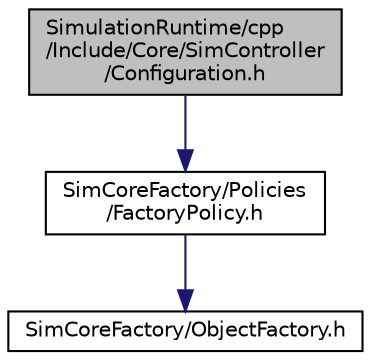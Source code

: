 digraph "SimulationRuntime/cpp/Include/Core/SimController/Configuration.h"
{
  edge [fontname="Helvetica",fontsize="10",labelfontname="Helvetica",labelfontsize="10"];
  node [fontname="Helvetica",fontsize="10",shape=record];
  Node0 [label="SimulationRuntime/cpp\l/Include/Core/SimController\l/Configuration.h",height=0.2,width=0.4,color="black", fillcolor="grey75", style="filled", fontcolor="black"];
  Node0 -> Node1 [color="midnightblue",fontsize="10",style="solid",fontname="Helvetica"];
  Node1 [label="SimCoreFactory/Policies\l/FactoryPolicy.h",height=0.2,width=0.4,color="black", fillcolor="white", style="filled",URL="$de/d73/_sim_core_factory_2_policies_2_factory_policy_8h.html"];
  Node1 -> Node2 [color="midnightblue",fontsize="10",style="solid",fontname="Helvetica"];
  Node2 [label="SimCoreFactory/ObjectFactory.h",height=0.2,width=0.4,color="black", fillcolor="white", style="filled",URL="$d8/dbe/_object_factory_8h.html"];
}
